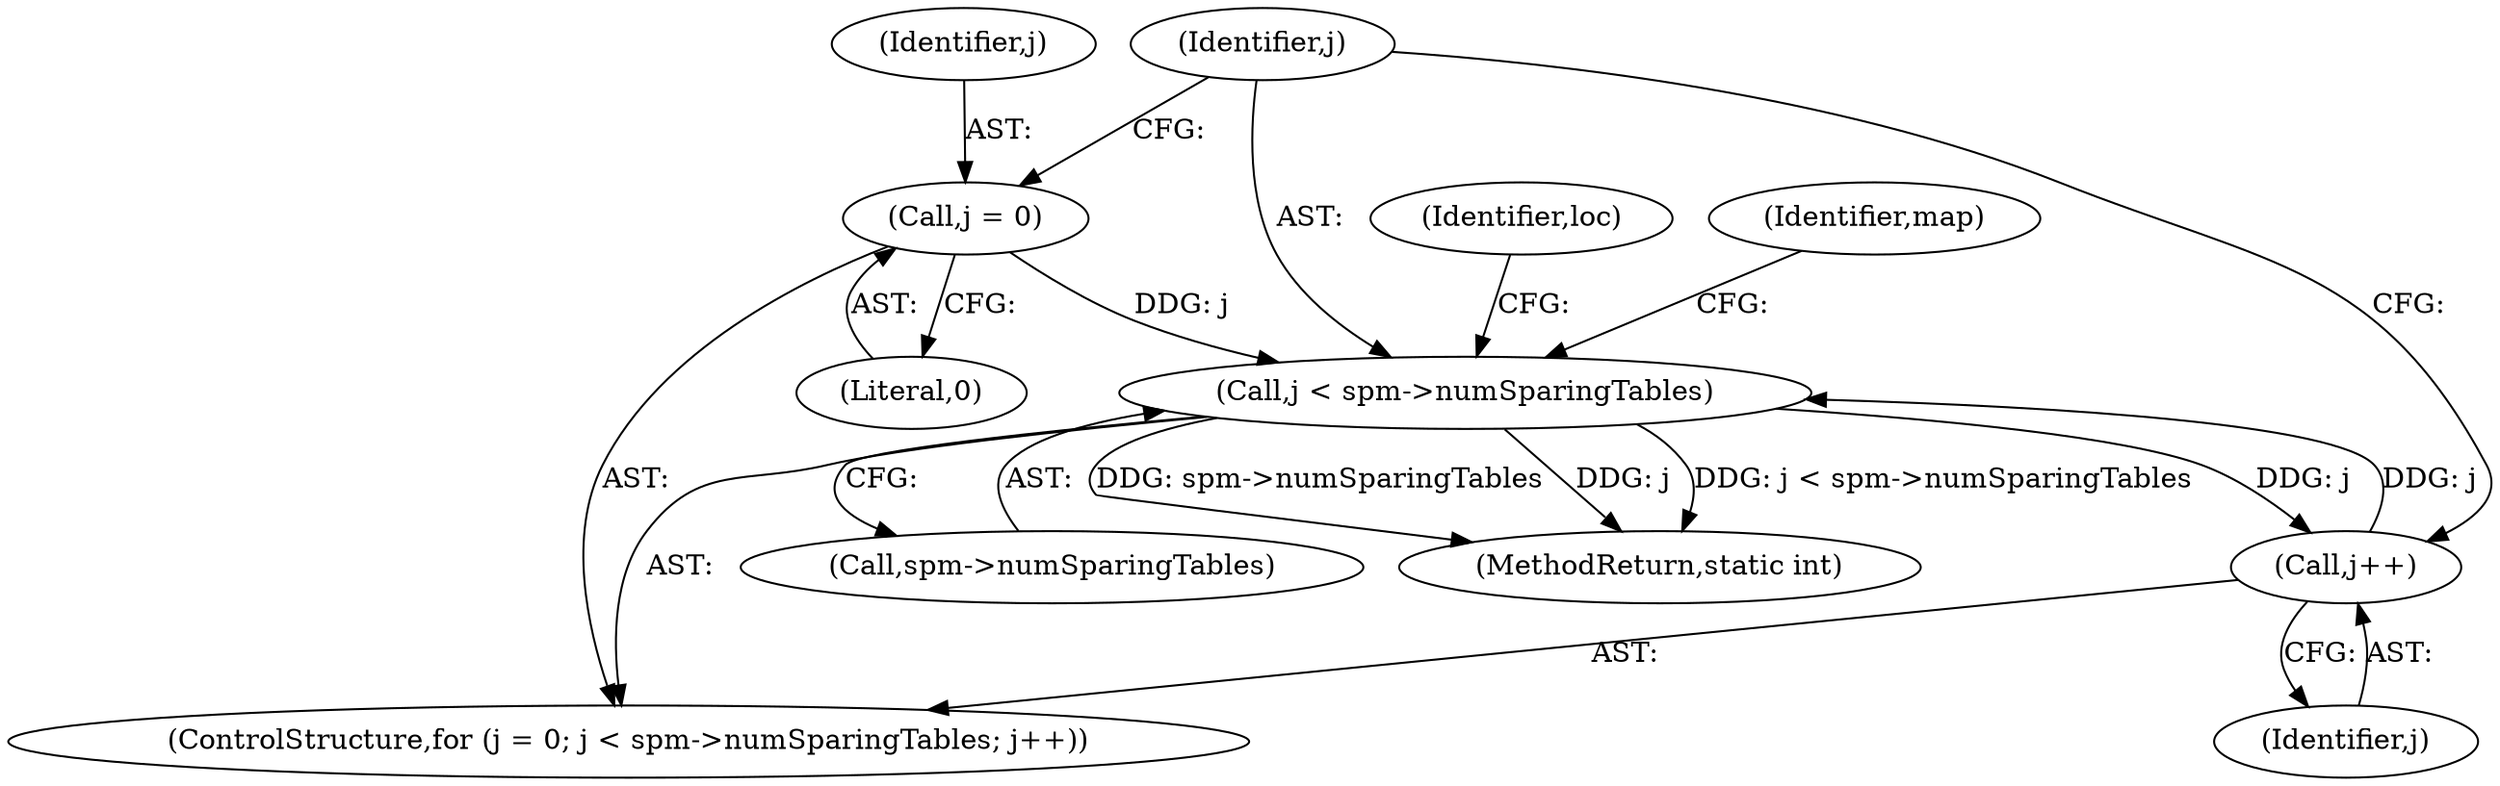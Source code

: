 digraph "0_linux_adee11b2085bee90bd8f4f52123ffb07882d6256@pointer" {
"1000380" [label="(Call,j < spm->numSparingTables)"];
"1000377" [label="(Call,j = 0)"];
"1000385" [label="(Call,j++)"];
"1000380" [label="(Call,j < spm->numSparingTables)"];
"1000378" [label="(Identifier,j)"];
"1000377" [label="(Call,j = 0)"];
"1000382" [label="(Call,spm->numSparingTables)"];
"1000381" [label="(Identifier,j)"];
"1000376" [label="(ControlStructure,for (j = 0; j < spm->numSparingTables; j++))"];
"1000385" [label="(Call,j++)"];
"1000379" [label="(Literal,0)"];
"1000691" [label="(MethodReturn,static int)"];
"1000386" [label="(Identifier,j)"];
"1000390" [label="(Identifier,loc)"];
"1000380" [label="(Call,j < spm->numSparingTables)"];
"1000458" [label="(Identifier,map)"];
"1000380" -> "1000376"  [label="AST: "];
"1000380" -> "1000382"  [label="CFG: "];
"1000381" -> "1000380"  [label="AST: "];
"1000382" -> "1000380"  [label="AST: "];
"1000390" -> "1000380"  [label="CFG: "];
"1000458" -> "1000380"  [label="CFG: "];
"1000380" -> "1000691"  [label="DDG: j < spm->numSparingTables"];
"1000380" -> "1000691"  [label="DDG: spm->numSparingTables"];
"1000380" -> "1000691"  [label="DDG: j"];
"1000377" -> "1000380"  [label="DDG: j"];
"1000385" -> "1000380"  [label="DDG: j"];
"1000380" -> "1000385"  [label="DDG: j"];
"1000377" -> "1000376"  [label="AST: "];
"1000377" -> "1000379"  [label="CFG: "];
"1000378" -> "1000377"  [label="AST: "];
"1000379" -> "1000377"  [label="AST: "];
"1000381" -> "1000377"  [label="CFG: "];
"1000385" -> "1000376"  [label="AST: "];
"1000385" -> "1000386"  [label="CFG: "];
"1000386" -> "1000385"  [label="AST: "];
"1000381" -> "1000385"  [label="CFG: "];
}
